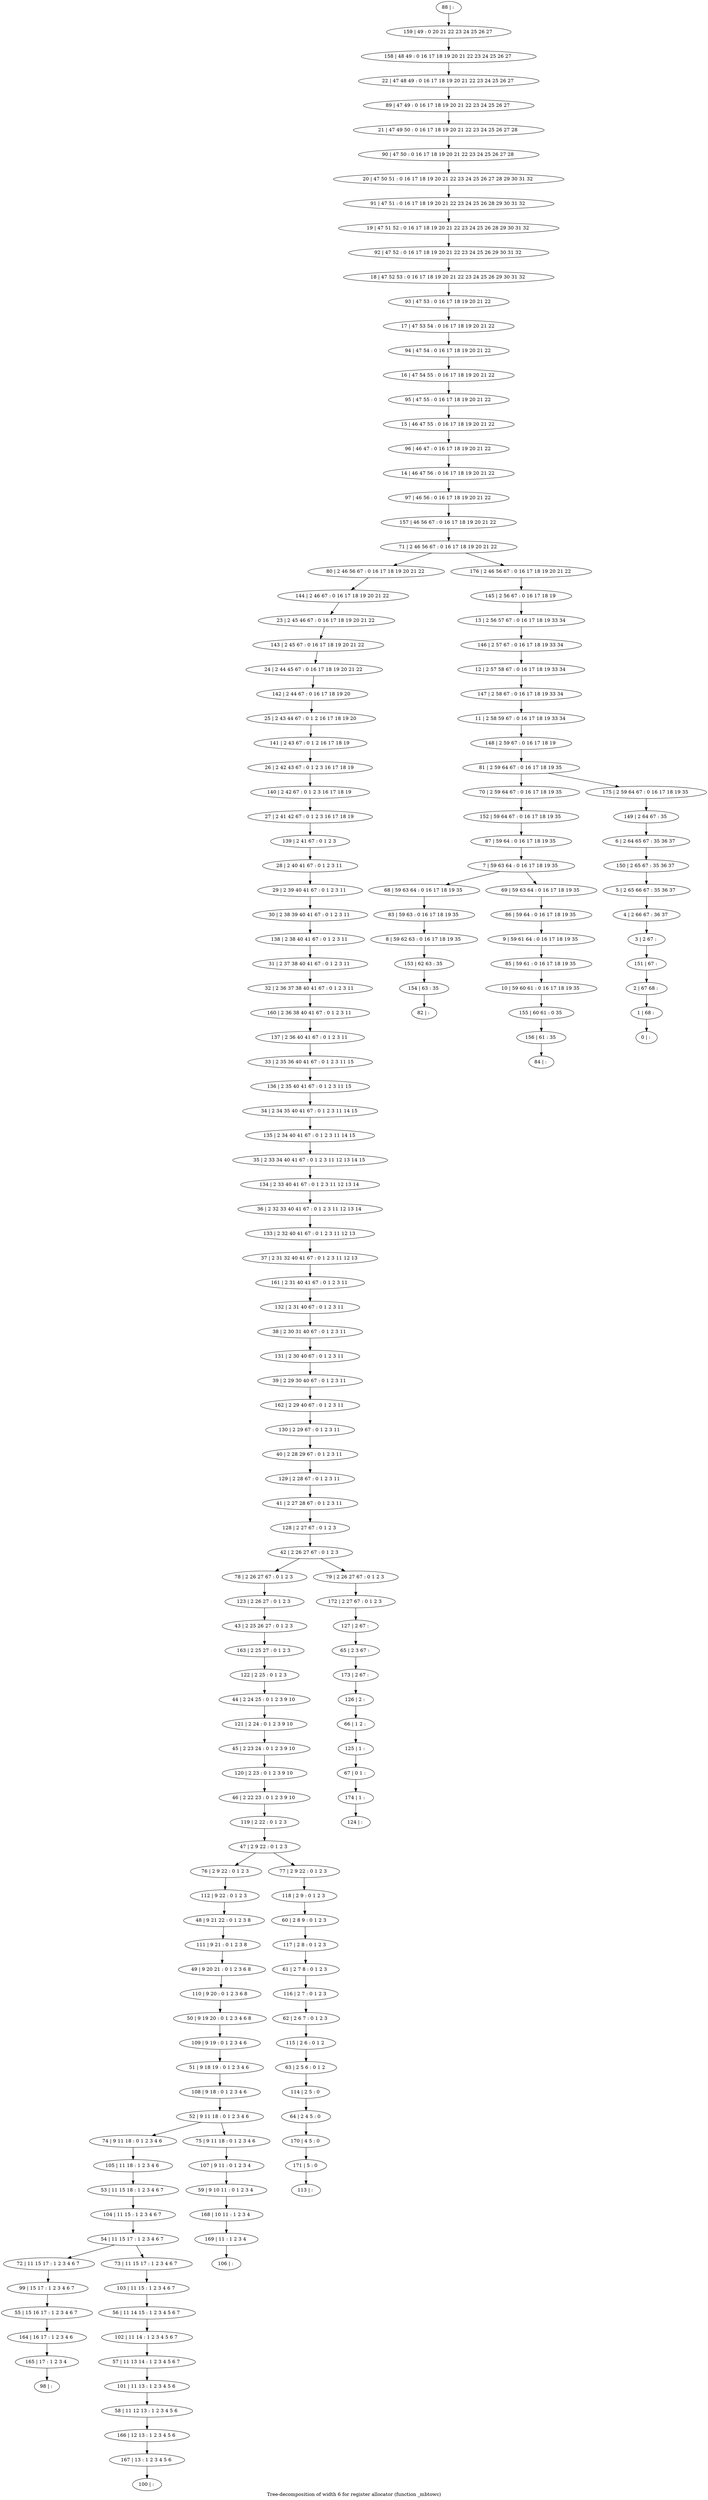 digraph G {
graph [label="Tree-decomposition of width 6 for register allocator (function _mbtowc)"]
0[label="0 | : "];
1[label="1 | 68 : "];
2[label="2 | 67 68 : "];
3[label="3 | 2 67 : "];
4[label="4 | 2 66 67 : 36 37 "];
5[label="5 | 2 65 66 67 : 35 36 37 "];
6[label="6 | 2 64 65 67 : 35 36 37 "];
7[label="7 | 59 63 64 : 0 16 17 18 19 35 "];
8[label="8 | 59 62 63 : 0 16 17 18 19 35 "];
9[label="9 | 59 61 64 : 0 16 17 18 19 35 "];
10[label="10 | 59 60 61 : 0 16 17 18 19 35 "];
11[label="11 | 2 58 59 67 : 0 16 17 18 19 33 34 "];
12[label="12 | 2 57 58 67 : 0 16 17 18 19 33 34 "];
13[label="13 | 2 56 57 67 : 0 16 17 18 19 33 34 "];
14[label="14 | 46 47 56 : 0 16 17 18 19 20 21 22 "];
15[label="15 | 46 47 55 : 0 16 17 18 19 20 21 22 "];
16[label="16 | 47 54 55 : 0 16 17 18 19 20 21 22 "];
17[label="17 | 47 53 54 : 0 16 17 18 19 20 21 22 "];
18[label="18 | 47 52 53 : 0 16 17 18 19 20 21 22 23 24 25 26 29 30 31 32 "];
19[label="19 | 47 51 52 : 0 16 17 18 19 20 21 22 23 24 25 26 28 29 30 31 32 "];
20[label="20 | 47 50 51 : 0 16 17 18 19 20 21 22 23 24 25 26 27 28 29 30 31 32 "];
21[label="21 | 47 49 50 : 0 16 17 18 19 20 21 22 23 24 25 26 27 28 "];
22[label="22 | 47 48 49 : 0 16 17 18 19 20 21 22 23 24 25 26 27 "];
23[label="23 | 2 45 46 67 : 0 16 17 18 19 20 21 22 "];
24[label="24 | 2 44 45 67 : 0 16 17 18 19 20 21 22 "];
25[label="25 | 2 43 44 67 : 0 1 2 16 17 18 19 20 "];
26[label="26 | 2 42 43 67 : 0 1 2 3 16 17 18 19 "];
27[label="27 | 2 41 42 67 : 0 1 2 3 16 17 18 19 "];
28[label="28 | 2 40 41 67 : 0 1 2 3 11 "];
29[label="29 | 2 39 40 41 67 : 0 1 2 3 11 "];
30[label="30 | 2 38 39 40 41 67 : 0 1 2 3 11 "];
31[label="31 | 2 37 38 40 41 67 : 0 1 2 3 11 "];
32[label="32 | 2 36 37 38 40 41 67 : 0 1 2 3 11 "];
33[label="33 | 2 35 36 40 41 67 : 0 1 2 3 11 15 "];
34[label="34 | 2 34 35 40 41 67 : 0 1 2 3 11 14 15 "];
35[label="35 | 2 33 34 40 41 67 : 0 1 2 3 11 12 13 14 15 "];
36[label="36 | 2 32 33 40 41 67 : 0 1 2 3 11 12 13 14 "];
37[label="37 | 2 31 32 40 41 67 : 0 1 2 3 11 12 13 "];
38[label="38 | 2 30 31 40 67 : 0 1 2 3 11 "];
39[label="39 | 2 29 30 40 67 : 0 1 2 3 11 "];
40[label="40 | 2 28 29 67 : 0 1 2 3 11 "];
41[label="41 | 2 27 28 67 : 0 1 2 3 11 "];
42[label="42 | 2 26 27 67 : 0 1 2 3 "];
43[label="43 | 2 25 26 27 : 0 1 2 3 "];
44[label="44 | 2 24 25 : 0 1 2 3 9 10 "];
45[label="45 | 2 23 24 : 0 1 2 3 9 10 "];
46[label="46 | 2 22 23 : 0 1 2 3 9 10 "];
47[label="47 | 2 9 22 : 0 1 2 3 "];
48[label="48 | 9 21 22 : 0 1 2 3 8 "];
49[label="49 | 9 20 21 : 0 1 2 3 6 8 "];
50[label="50 | 9 19 20 : 0 1 2 3 4 6 8 "];
51[label="51 | 9 18 19 : 0 1 2 3 4 6 "];
52[label="52 | 9 11 18 : 0 1 2 3 4 6 "];
53[label="53 | 11 15 18 : 1 2 3 4 6 7 "];
54[label="54 | 11 15 17 : 1 2 3 4 6 7 "];
55[label="55 | 15 16 17 : 1 2 3 4 6 7 "];
56[label="56 | 11 14 15 : 1 2 3 4 5 6 7 "];
57[label="57 | 11 13 14 : 1 2 3 4 5 6 7 "];
58[label="58 | 11 12 13 : 1 2 3 4 5 6 "];
59[label="59 | 9 10 11 : 0 1 2 3 4 "];
60[label="60 | 2 8 9 : 0 1 2 3 "];
61[label="61 | 2 7 8 : 0 1 2 3 "];
62[label="62 | 2 6 7 : 0 1 2 3 "];
63[label="63 | 2 5 6 : 0 1 2 "];
64[label="64 | 2 4 5 : 0 "];
65[label="65 | 2 3 67 : "];
66[label="66 | 1 2 : "];
67[label="67 | 0 1 : "];
68[label="68 | 59 63 64 : 0 16 17 18 19 35 "];
69[label="69 | 59 63 64 : 0 16 17 18 19 35 "];
70[label="70 | 2 59 64 67 : 0 16 17 18 19 35 "];
71[label="71 | 2 46 56 67 : 0 16 17 18 19 20 21 22 "];
72[label="72 | 11 15 17 : 1 2 3 4 6 7 "];
73[label="73 | 11 15 17 : 1 2 3 4 6 7 "];
74[label="74 | 9 11 18 : 0 1 2 3 4 6 "];
75[label="75 | 9 11 18 : 0 1 2 3 4 6 "];
76[label="76 | 2 9 22 : 0 1 2 3 "];
77[label="77 | 2 9 22 : 0 1 2 3 "];
78[label="78 | 2 26 27 67 : 0 1 2 3 "];
79[label="79 | 2 26 27 67 : 0 1 2 3 "];
80[label="80 | 2 46 56 67 : 0 16 17 18 19 20 21 22 "];
81[label="81 | 2 59 64 67 : 0 16 17 18 19 35 "];
82[label="82 | : "];
83[label="83 | 59 63 : 0 16 17 18 19 35 "];
84[label="84 | : "];
85[label="85 | 59 61 : 0 16 17 18 19 35 "];
86[label="86 | 59 64 : 0 16 17 18 19 35 "];
87[label="87 | 59 64 : 0 16 17 18 19 35 "];
88[label="88 | : "];
89[label="89 | 47 49 : 0 16 17 18 19 20 21 22 23 24 25 26 27 "];
90[label="90 | 47 50 : 0 16 17 18 19 20 21 22 23 24 25 26 27 28 "];
91[label="91 | 47 51 : 0 16 17 18 19 20 21 22 23 24 25 26 28 29 30 31 32 "];
92[label="92 | 47 52 : 0 16 17 18 19 20 21 22 23 24 25 26 29 30 31 32 "];
93[label="93 | 47 53 : 0 16 17 18 19 20 21 22 "];
94[label="94 | 47 54 : 0 16 17 18 19 20 21 22 "];
95[label="95 | 47 55 : 0 16 17 18 19 20 21 22 "];
96[label="96 | 46 47 : 0 16 17 18 19 20 21 22 "];
97[label="97 | 46 56 : 0 16 17 18 19 20 21 22 "];
98[label="98 | : "];
99[label="99 | 15 17 : 1 2 3 4 6 7 "];
100[label="100 | : "];
101[label="101 | 11 13 : 1 2 3 4 5 6 "];
102[label="102 | 11 14 : 1 2 3 4 5 6 7 "];
103[label="103 | 11 15 : 1 2 3 4 6 7 "];
104[label="104 | 11 15 : 1 2 3 4 6 7 "];
105[label="105 | 11 18 : 1 2 3 4 6 "];
106[label="106 | : "];
107[label="107 | 9 11 : 0 1 2 3 4 "];
108[label="108 | 9 18 : 0 1 2 3 4 6 "];
109[label="109 | 9 19 : 0 1 2 3 4 6 "];
110[label="110 | 9 20 : 0 1 2 3 6 8 "];
111[label="111 | 9 21 : 0 1 2 3 8 "];
112[label="112 | 9 22 : 0 1 2 3 "];
113[label="113 | : "];
114[label="114 | 2 5 : 0 "];
115[label="115 | 2 6 : 0 1 2 "];
116[label="116 | 2 7 : 0 1 2 3 "];
117[label="117 | 2 8 : 0 1 2 3 "];
118[label="118 | 2 9 : 0 1 2 3 "];
119[label="119 | 2 22 : 0 1 2 3 "];
120[label="120 | 2 23 : 0 1 2 3 9 10 "];
121[label="121 | 2 24 : 0 1 2 3 9 10 "];
122[label="122 | 2 25 : 0 1 2 3 "];
123[label="123 | 2 26 27 : 0 1 2 3 "];
124[label="124 | : "];
125[label="125 | 1 : "];
126[label="126 | 2 : "];
127[label="127 | 2 67 : "];
128[label="128 | 2 27 67 : 0 1 2 3 "];
129[label="129 | 2 28 67 : 0 1 2 3 11 "];
130[label="130 | 2 29 67 : 0 1 2 3 11 "];
131[label="131 | 2 30 40 67 : 0 1 2 3 11 "];
132[label="132 | 2 31 40 67 : 0 1 2 3 11 "];
133[label="133 | 2 32 40 41 67 : 0 1 2 3 11 12 13 "];
134[label="134 | 2 33 40 41 67 : 0 1 2 3 11 12 13 14 "];
135[label="135 | 2 34 40 41 67 : 0 1 2 3 11 14 15 "];
136[label="136 | 2 35 40 41 67 : 0 1 2 3 11 15 "];
137[label="137 | 2 36 40 41 67 : 0 1 2 3 11 "];
138[label="138 | 2 38 40 41 67 : 0 1 2 3 11 "];
139[label="139 | 2 41 67 : 0 1 2 3 "];
140[label="140 | 2 42 67 : 0 1 2 3 16 17 18 19 "];
141[label="141 | 2 43 67 : 0 1 2 16 17 18 19 "];
142[label="142 | 2 44 67 : 0 16 17 18 19 20 "];
143[label="143 | 2 45 67 : 0 16 17 18 19 20 21 22 "];
144[label="144 | 2 46 67 : 0 16 17 18 19 20 21 22 "];
145[label="145 | 2 56 67 : 0 16 17 18 19 "];
146[label="146 | 2 57 67 : 0 16 17 18 19 33 34 "];
147[label="147 | 2 58 67 : 0 16 17 18 19 33 34 "];
148[label="148 | 2 59 67 : 0 16 17 18 19 "];
149[label="149 | 2 64 67 : 35 "];
150[label="150 | 2 65 67 : 35 36 37 "];
151[label="151 | 67 : "];
152[label="152 | 59 64 67 : 0 16 17 18 19 35 "];
153[label="153 | 62 63 : 35 "];
154[label="154 | 63 : 35 "];
155[label="155 | 60 61 : 0 35 "];
156[label="156 | 61 : 35 "];
157[label="157 | 46 56 67 : 0 16 17 18 19 20 21 22 "];
158[label="158 | 48 49 : 0 16 17 18 19 20 21 22 23 24 25 26 27 "];
159[label="159 | 49 : 0 20 21 22 23 24 25 26 27 "];
160[label="160 | 2 36 38 40 41 67 : 0 1 2 3 11 "];
161[label="161 | 2 31 40 41 67 : 0 1 2 3 11 "];
162[label="162 | 2 29 40 67 : 0 1 2 3 11 "];
163[label="163 | 2 25 27 : 0 1 2 3 "];
164[label="164 | 16 17 : 1 2 3 4 6 "];
165[label="165 | 17 : 1 2 3 4 "];
166[label="166 | 12 13 : 1 2 3 4 5 6 "];
167[label="167 | 13 : 1 2 3 4 5 6 "];
168[label="168 | 10 11 : 1 2 3 4 "];
169[label="169 | 11 : 1 2 3 4 "];
170[label="170 | 4 5 : 0 "];
171[label="171 | 5 : 0 "];
172[label="172 | 2 27 67 : 0 1 2 3 "];
173[label="173 | 2 67 : "];
174[label="174 | 1 : "];
175[label="175 | 2 59 64 67 : 0 16 17 18 19 35 "];
176[label="176 | 2 46 56 67 : 0 16 17 18 19 20 21 22 "];
28->29 ;
29->30 ;
31->32 ;
7->68 ;
7->69 ;
54->72 ;
54->73 ;
52->74 ;
52->75 ;
47->76 ;
47->77 ;
42->78 ;
42->79 ;
83->8 ;
68->83 ;
85->10 ;
9->85 ;
86->9 ;
69->86 ;
87->7 ;
99->55 ;
72->99 ;
101->58 ;
57->101 ;
102->57 ;
56->102 ;
103->56 ;
73->103 ;
104->54 ;
53->104 ;
105->53 ;
74->105 ;
107->59 ;
75->107 ;
108->52 ;
51->108 ;
109->51 ;
50->109 ;
110->50 ;
49->110 ;
111->49 ;
48->111 ;
112->48 ;
76->112 ;
114->64 ;
63->114 ;
115->63 ;
62->115 ;
116->62 ;
61->116 ;
117->61 ;
60->117 ;
118->60 ;
77->118 ;
119->47 ;
46->119 ;
120->46 ;
45->120 ;
121->45 ;
44->121 ;
122->44 ;
123->43 ;
78->123 ;
125->67 ;
66->125 ;
126->66 ;
127->65 ;
128->42 ;
41->128 ;
129->41 ;
40->129 ;
130->40 ;
131->39 ;
38->131 ;
132->38 ;
133->37 ;
36->133 ;
134->36 ;
35->134 ;
135->35 ;
34->135 ;
136->34 ;
33->136 ;
137->33 ;
138->31 ;
30->138 ;
139->28 ;
27->139 ;
140->27 ;
26->140 ;
141->26 ;
25->141 ;
142->25 ;
24->142 ;
143->24 ;
23->143 ;
144->23 ;
80->144 ;
152->87 ;
70->152 ;
8->153 ;
154->82 ;
153->154 ;
10->155 ;
156->84 ;
155->156 ;
160->137 ;
32->160 ;
161->132 ;
37->161 ;
162->130 ;
39->162 ;
163->122 ;
43->163 ;
55->164 ;
165->98 ;
164->165 ;
58->166 ;
167->100 ;
166->167 ;
59->168 ;
169->106 ;
168->169 ;
64->170 ;
171->113 ;
170->171 ;
172->127 ;
79->172 ;
173->126 ;
65->173 ;
174->124 ;
67->174 ;
88->159 ;
159->158 ;
158->22 ;
22->89 ;
89->21 ;
21->90 ;
90->20 ;
20->91 ;
91->19 ;
19->92 ;
92->18 ;
18->93 ;
93->17 ;
17->94 ;
94->16 ;
16->95 ;
95->15 ;
15->96 ;
96->14 ;
14->97 ;
97->157 ;
157->71 ;
145->13 ;
13->146 ;
146->12 ;
12->147 ;
147->11 ;
11->148 ;
148->81 ;
149->6 ;
6->150 ;
150->5 ;
5->4 ;
4->3 ;
3->151 ;
151->2 ;
2->1 ;
1->0 ;
175->149 ;
176->145 ;
81->70 ;
81->175 ;
71->80 ;
71->176 ;
}

